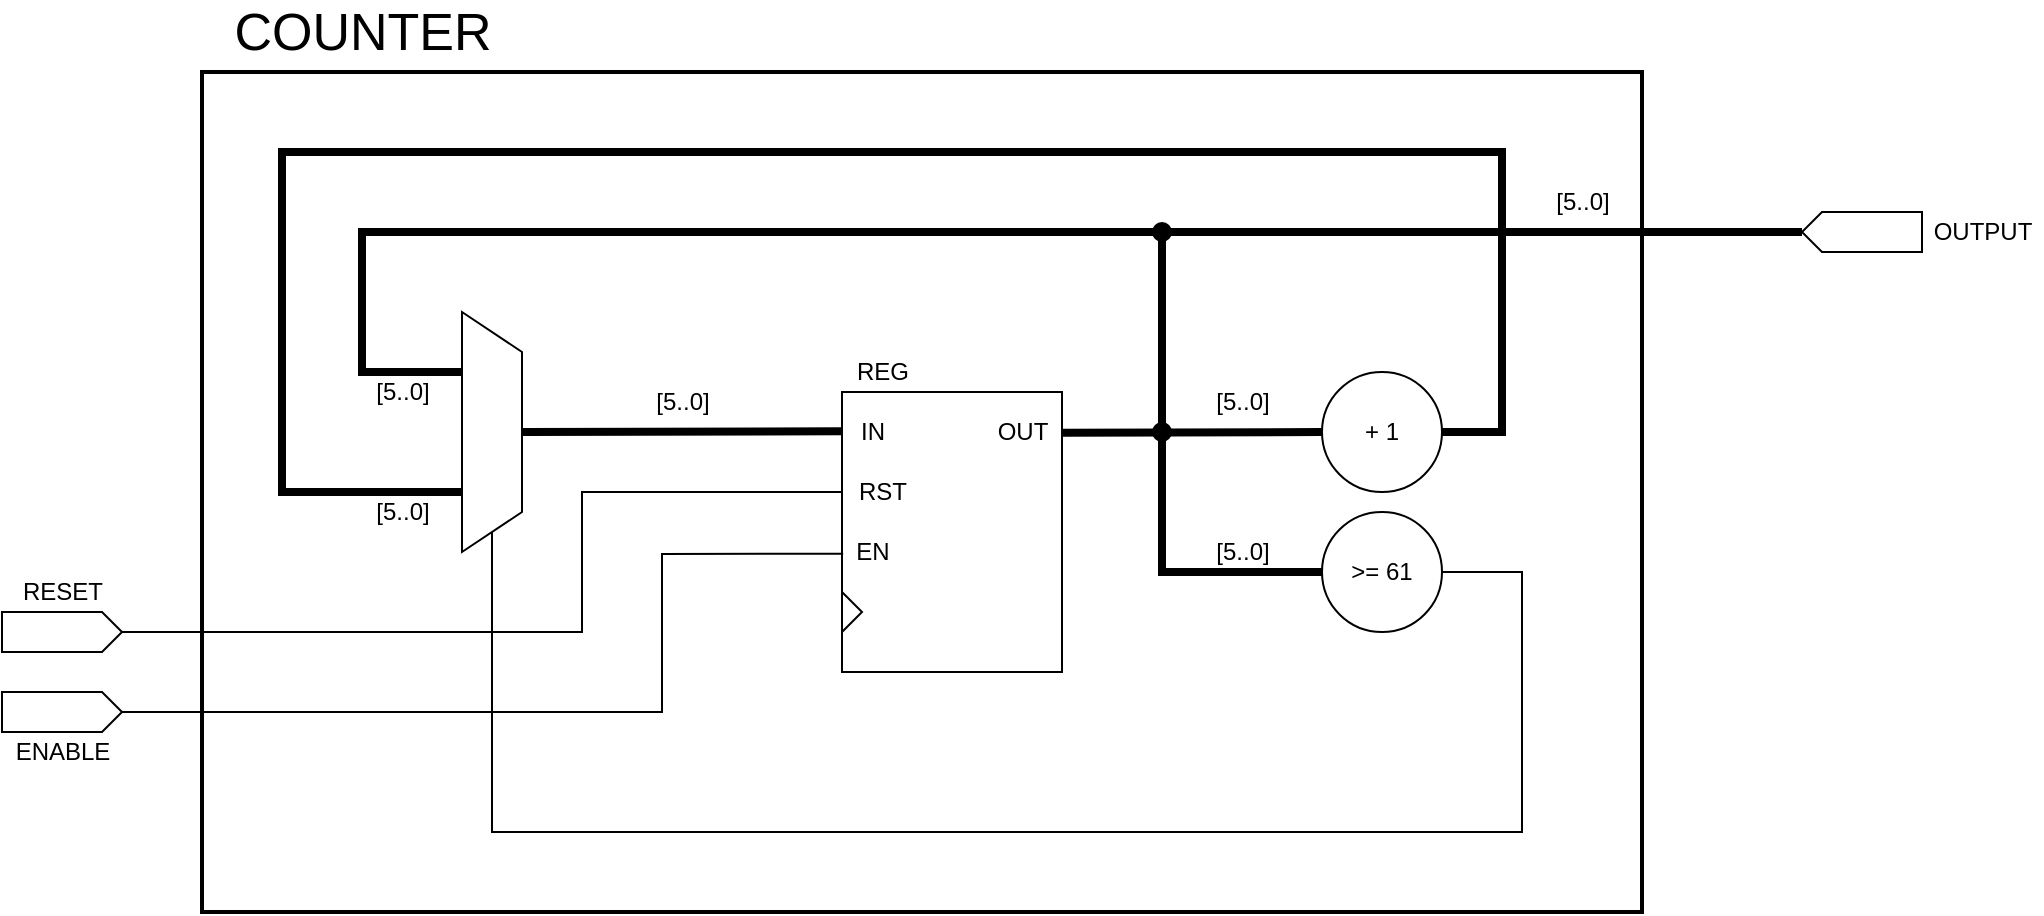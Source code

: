 <mxfile version="14.7.3" type="device"><diagram id="xiNE_7CIxvorXXBY-8VF" name="Page-1"><mxGraphModel dx="868" dy="482" grid="1" gridSize="10" guides="1" tooltips="1" connect="1" arrows="1" fold="1" page="1" pageScale="1" pageWidth="1000000" pageHeight="1000000" math="0" shadow="0"><root><mxCell id="0"/><mxCell id="1" parent="0"/><mxCell id="Y231v6ZDyJ0Qpx_bPih9-35" value="" style="rounded=0;whiteSpace=wrap;html=1;fillColor=none;strokeWidth=2;" parent="1" vertex="1"><mxGeometry x="840" y="760" width="720" height="420" as="geometry"/></mxCell><mxCell id="O_tumfPBV3AdjS0II60y-1" value="" style="rounded=0;whiteSpace=wrap;html=1;" parent="1" vertex="1"><mxGeometry x="1160" y="920" width="110" height="140" as="geometry"/></mxCell><mxCell id="Y231v6ZDyJ0Qpx_bPih9-1" value="REG" style="text;html=1;align=center;verticalAlign=middle;resizable=0;points=[];autosize=1;strokeColor=none;" parent="1" vertex="1"><mxGeometry x="1160" y="900" width="40" height="20" as="geometry"/></mxCell><mxCell id="Y231v6ZDyJ0Qpx_bPih9-2" value="RST" style="text;html=1;align=center;verticalAlign=middle;resizable=0;points=[];autosize=1;strokeColor=none;" parent="1" vertex="1"><mxGeometry x="1160" y="960" width="40" height="20" as="geometry"/></mxCell><mxCell id="Y231v6ZDyJ0Qpx_bPih9-4" value="" style="triangle;whiteSpace=wrap;html=1;" parent="1" vertex="1"><mxGeometry x="1160" y="1020" width="10" height="20" as="geometry"/></mxCell><mxCell id="Y231v6ZDyJ0Qpx_bPih9-5" value="IN" style="text;html=1;align=center;verticalAlign=middle;resizable=0;points=[];autosize=1;strokeColor=none;" parent="1" vertex="1"><mxGeometry x="1160" y="930" width="30" height="20" as="geometry"/></mxCell><mxCell id="Y231v6ZDyJ0Qpx_bPih9-6" value="OUT" style="text;html=1;align=center;verticalAlign=middle;resizable=0;points=[];autosize=1;strokeColor=none;" parent="1" vertex="1"><mxGeometry x="1230" y="930" width="40" height="20" as="geometry"/></mxCell><mxCell id="Y231v6ZDyJ0Qpx_bPih9-7" value="" style="shape=trapezoid;perimeter=trapezoidPerimeter;whiteSpace=wrap;html=1;fixedSize=1;direction=south;" parent="1" vertex="1"><mxGeometry x="970" y="880" width="30" height="120" as="geometry"/></mxCell><mxCell id="Y231v6ZDyJ0Qpx_bPih9-8" value="" style="endArrow=none;html=1;strokeWidth=4;entryX=0;entryY=0.483;entryDx=0;entryDy=0;entryPerimeter=0;exitX=0.5;exitY=0;exitDx=0;exitDy=0;" parent="1" source="Y231v6ZDyJ0Qpx_bPih9-7" target="Y231v6ZDyJ0Qpx_bPih9-5" edge="1"><mxGeometry width="50" height="50" relative="1" as="geometry"><mxPoint x="1010" y="960" as="sourcePoint"/><mxPoint x="1060" y="910" as="targetPoint"/></mxGeometry></mxCell><mxCell id="Y231v6ZDyJ0Qpx_bPih9-9" value="+ 1" style="ellipse;whiteSpace=wrap;html=1;aspect=fixed;" parent="1" vertex="1"><mxGeometry x="1400" y="910" width="60" height="60" as="geometry"/></mxCell><mxCell id="Y231v6ZDyJ0Qpx_bPih9-10" value="" style="endArrow=none;html=1;strokeWidth=4;exitX=1;exitY=0.517;exitDx=0;exitDy=0;exitPerimeter=0;entryX=0;entryY=0.5;entryDx=0;entryDy=0;" parent="1" source="Y231v6ZDyJ0Qpx_bPih9-6" target="Y231v6ZDyJ0Qpx_bPih9-9" edge="1"><mxGeometry width="50" height="50" relative="1" as="geometry"><mxPoint x="1340" y="980" as="sourcePoint"/><mxPoint x="1390" y="930" as="targetPoint"/></mxGeometry></mxCell><mxCell id="Y231v6ZDyJ0Qpx_bPih9-11" value="" style="endArrow=none;html=1;strokeWidth=4;entryX=0.25;entryY=1;entryDx=0;entryDy=0;arcSize=0;" parent="1" target="Y231v6ZDyJ0Qpx_bPih9-7" edge="1"><mxGeometry width="50" height="50" relative="1" as="geometry"><mxPoint x="1320" y="940" as="sourcePoint"/><mxPoint x="920" y="910" as="targetPoint"/><Array as="points"><mxPoint x="1320" y="840"/><mxPoint x="920" y="840"/><mxPoint x="920" y="910"/></Array></mxGeometry></mxCell><mxCell id="Y231v6ZDyJ0Qpx_bPih9-12" value="" style="endArrow=none;html=1;strokeWidth=4;entryX=1;entryY=0.5;entryDx=0;entryDy=0;exitX=0.75;exitY=1;exitDx=0;exitDy=0;arcSize=0;" parent="1" source="Y231v6ZDyJ0Qpx_bPih9-7" target="Y231v6ZDyJ0Qpx_bPih9-9" edge="1"><mxGeometry width="50" height="50" relative="1" as="geometry"><mxPoint x="890" y="980" as="sourcePoint"/><mxPoint x="1240" y="880" as="targetPoint"/><Array as="points"><mxPoint x="880" y="970"/><mxPoint x="880" y="800"/><mxPoint x="1490" y="800"/><mxPoint x="1490" y="940"/></Array></mxGeometry></mxCell><mxCell id="Y231v6ZDyJ0Qpx_bPih9-13" value="&amp;gt;= 61" style="ellipse;whiteSpace=wrap;html=1;aspect=fixed;" parent="1" vertex="1"><mxGeometry x="1400" y="980" width="60" height="60" as="geometry"/></mxCell><mxCell id="Y231v6ZDyJ0Qpx_bPih9-14" value="" style="endArrow=none;html=1;strokeWidth=4;exitX=0;exitY=0.5;exitDx=0;exitDy=0;arcSize=0;" parent="1" source="Y231v6ZDyJ0Qpx_bPih9-13" edge="1"><mxGeometry width="50" height="50" relative="1" as="geometry"><mxPoint x="1250" y="950" as="sourcePoint"/><mxPoint x="1320" y="940" as="targetPoint"/><Array as="points"><mxPoint x="1320" y="1010"/></Array></mxGeometry></mxCell><mxCell id="Y231v6ZDyJ0Qpx_bPih9-15" value="EN" style="text;html=1;align=center;verticalAlign=middle;resizable=0;points=[];autosize=1;strokeColor=none;" parent="1" vertex="1"><mxGeometry x="1160" y="990" width="30" height="20" as="geometry"/></mxCell><mxCell id="Y231v6ZDyJ0Qpx_bPih9-16" value="" style="endArrow=none;html=1;strokeWidth=1;entryX=1;entryY=0.5;entryDx=0;entryDy=0;exitX=1;exitY=0.5;exitDx=0;exitDy=0;arcSize=0;" parent="1" source="Y231v6ZDyJ0Qpx_bPih9-7" target="Y231v6ZDyJ0Qpx_bPih9-13" edge="1"><mxGeometry width="50" height="50" relative="1" as="geometry"><mxPoint x="970" y="1110" as="sourcePoint"/><mxPoint x="1475.517" y="1070" as="targetPoint"/><Array as="points"><mxPoint x="985" y="1140"/><mxPoint x="1500" y="1140"/><mxPoint x="1500" y="1010"/></Array></mxGeometry></mxCell><mxCell id="Y231v6ZDyJ0Qpx_bPih9-17" value="" style="shape=mxgraph.arrows2.arrow;verticalLabelPosition=bottom;shadow=0;dashed=0;align=center;html=1;verticalAlign=top;strokeWidth=1;dy=0;dx=10;notch=0;direction=west;" parent="1" vertex="1"><mxGeometry x="1640" y="830" width="60" height="20" as="geometry"/></mxCell><mxCell id="Y231v6ZDyJ0Qpx_bPih9-18" value="" style="endArrow=none;html=1;strokeWidth=4;entryX=1;entryY=0.5;entryDx=0;entryDy=0;entryPerimeter=0;" parent="1" target="Y231v6ZDyJ0Qpx_bPih9-17" edge="1"><mxGeometry width="50" height="50" relative="1" as="geometry"><mxPoint x="1320" y="840" as="sourcePoint"/><mxPoint x="1450" y="840" as="targetPoint"/></mxGeometry></mxCell><mxCell id="Y231v6ZDyJ0Qpx_bPih9-19" value="" style="shape=mxgraph.arrows2.arrow;verticalLabelPosition=bottom;shadow=0;dashed=0;align=center;html=1;verticalAlign=top;strokeWidth=1;dy=0;dx=10;notch=0;direction=west;flipH=1;" parent="1" vertex="1"><mxGeometry x="740" y="1030" width="60" height="20" as="geometry"/></mxCell><mxCell id="Y231v6ZDyJ0Qpx_bPih9-20" value="" style="shape=mxgraph.arrows2.arrow;verticalLabelPosition=bottom;shadow=0;dashed=0;align=center;html=1;verticalAlign=top;strokeWidth=1;dy=0;dx=10;notch=0;direction=west;flipH=1;" parent="1" vertex="1"><mxGeometry x="740" y="1070" width="60" height="20" as="geometry"/></mxCell><mxCell id="Y231v6ZDyJ0Qpx_bPih9-21" value="" style="endArrow=none;html=1;strokeWidth=1;exitX=1;exitY=0.5;exitDx=0;exitDy=0;exitPerimeter=0;entryX=0.003;entryY=0.497;entryDx=0;entryDy=0;entryPerimeter=0;arcSize=0;" parent="1" source="Y231v6ZDyJ0Qpx_bPih9-19" target="Y231v6ZDyJ0Qpx_bPih9-2" edge="1"><mxGeometry width="50" height="50" relative="1" as="geometry"><mxPoint x="880" y="1030" as="sourcePoint"/><mxPoint x="1150" y="980" as="targetPoint"/><Array as="points"><mxPoint x="1030" y="1040"/><mxPoint x="1030" y="970"/></Array></mxGeometry></mxCell><mxCell id="Y231v6ZDyJ0Qpx_bPih9-22" value="" style="endArrow=none;html=1;strokeWidth=1;exitX=1;exitY=0.5;exitDx=0;exitDy=0;exitPerimeter=0;entryX=0.019;entryY=0.543;entryDx=0;entryDy=0;entryPerimeter=0;arcSize=0;" parent="1" source="Y231v6ZDyJ0Qpx_bPih9-20" target="Y231v6ZDyJ0Qpx_bPih9-15" edge="1"><mxGeometry width="50" height="50" relative="1" as="geometry"><mxPoint x="950" y="1090" as="sourcePoint"/><mxPoint x="1000" y="1040" as="targetPoint"/><Array as="points"><mxPoint x="1070" y="1080"/><mxPoint x="1070" y="1001"/></Array></mxGeometry></mxCell><mxCell id="Y231v6ZDyJ0Qpx_bPih9-23" value="RESET" style="text;html=1;align=center;verticalAlign=middle;resizable=0;points=[];autosize=1;strokeColor=none;" parent="1" vertex="1"><mxGeometry x="740" y="1010" width="60" height="20" as="geometry"/></mxCell><mxCell id="Y231v6ZDyJ0Qpx_bPih9-24" value="ENABLE" style="text;html=1;align=center;verticalAlign=middle;resizable=0;points=[];autosize=1;strokeColor=none;" parent="1" vertex="1"><mxGeometry x="740" y="1090" width="60" height="20" as="geometry"/></mxCell><mxCell id="Y231v6ZDyJ0Qpx_bPih9-25" value="" style="ellipse;whiteSpace=wrap;html=1;aspect=fixed;strokeColor=none;fillColor=#000000;" parent="1" vertex="1"><mxGeometry x="1315" y="935" width="10" height="10" as="geometry"/></mxCell><mxCell id="Y231v6ZDyJ0Qpx_bPih9-26" value="" style="ellipse;whiteSpace=wrap;html=1;aspect=fixed;strokeColor=none;fillColor=#000000;" parent="1" vertex="1"><mxGeometry x="1315" y="835" width="10" height="10" as="geometry"/></mxCell><mxCell id="Y231v6ZDyJ0Qpx_bPih9-27" value="OUTPUT" style="text;html=1;align=center;verticalAlign=middle;resizable=0;points=[];autosize=1;strokeColor=none;" parent="1" vertex="1"><mxGeometry x="1700" y="830" width="60" height="20" as="geometry"/></mxCell><mxCell id="Y231v6ZDyJ0Qpx_bPih9-28" value="[5..0]" style="text;html=1;align=center;verticalAlign=middle;resizable=0;points=[];autosize=1;strokeColor=none;" parent="1" vertex="1"><mxGeometry x="1060" y="915" width="40" height="20" as="geometry"/></mxCell><mxCell id="Y231v6ZDyJ0Qpx_bPih9-29" value="[5..0]" style="text;html=1;align=center;verticalAlign=middle;resizable=0;points=[];autosize=1;strokeColor=none;" parent="1" vertex="1"><mxGeometry x="1340" y="915" width="40" height="20" as="geometry"/></mxCell><mxCell id="Y231v6ZDyJ0Qpx_bPih9-30" value="[5..0]" style="text;html=1;align=center;verticalAlign=middle;resizable=0;points=[];autosize=1;strokeColor=none;" parent="1" vertex="1"><mxGeometry x="1340" y="990" width="40" height="20" as="geometry"/></mxCell><mxCell id="Y231v6ZDyJ0Qpx_bPih9-31" value="[5..0]" style="text;html=1;align=center;verticalAlign=middle;resizable=0;points=[];autosize=1;strokeColor=none;" parent="1" vertex="1"><mxGeometry x="920" y="970" width="40" height="20" as="geometry"/></mxCell><mxCell id="Y231v6ZDyJ0Qpx_bPih9-33" value="[5..0]" style="text;html=1;align=center;verticalAlign=middle;resizable=0;points=[];autosize=1;strokeColor=none;" parent="1" vertex="1"><mxGeometry x="920" y="910" width="40" height="20" as="geometry"/></mxCell><mxCell id="Y231v6ZDyJ0Qpx_bPih9-34" value="[5..0]" style="text;html=1;align=center;verticalAlign=middle;resizable=0;points=[];autosize=1;strokeColor=none;" parent="1" vertex="1"><mxGeometry x="1510" y="815" width="40" height="20" as="geometry"/></mxCell><mxCell id="Y231v6ZDyJ0Qpx_bPih9-37" value="&lt;font style=&quot;font-size: 26px&quot;&gt;COUNTER&lt;/font&gt;" style="text;html=1;align=center;verticalAlign=middle;resizable=0;points=[];autosize=1;strokeColor=none;" parent="1" vertex="1"><mxGeometry x="850" y="730" width="140" height="20" as="geometry"/></mxCell></root></mxGraphModel></diagram></mxfile>
